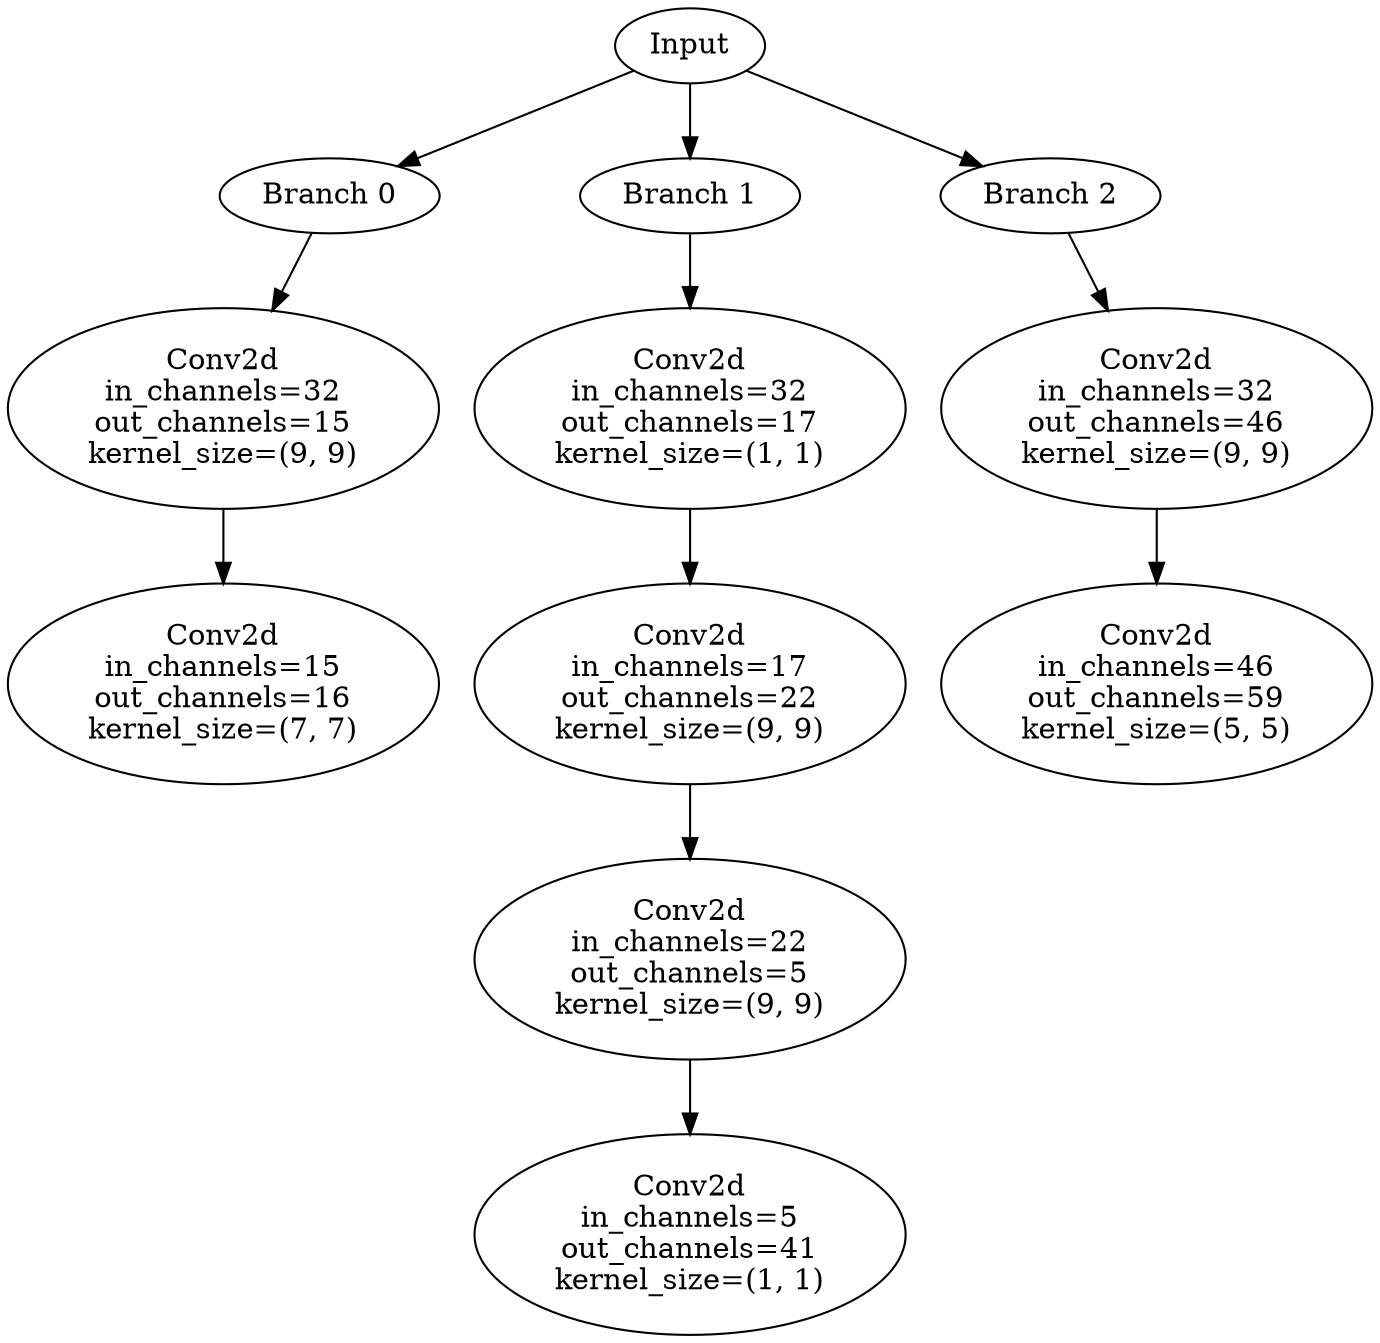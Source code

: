 // Inception Module - Coral 5
digraph {
	Input [label=Input]
	Branch_0 [label="Branch 0"]
	Input -> Branch_0
	Branch_0_Layer_0 [label="Conv2d
in_channels=32
out_channels=15
kernel_size=(9, 9)"]
	Branch_0 -> Branch_0_Layer_0
	Branch_0_Layer_1 [label="Conv2d
in_channels=15
out_channels=16
kernel_size=(7, 7)"]
	Branch_0_Layer_0 -> Branch_0_Layer_1
	Branch_1 [label="Branch 1"]
	Input -> Branch_1
	Branch_1_Layer_0 [label="Conv2d
in_channels=32
out_channels=17
kernel_size=(1, 1)"]
	Branch_1 -> Branch_1_Layer_0
	Branch_1_Layer_1 [label="Conv2d
in_channels=17
out_channels=22
kernel_size=(9, 9)"]
	Branch_1_Layer_0 -> Branch_1_Layer_1
	Branch_1_Layer_2 [label="Conv2d
in_channels=22
out_channels=5
kernel_size=(9, 9)"]
	Branch_1_Layer_1 -> Branch_1_Layer_2
	Branch_1_Layer_3 [label="Conv2d
in_channels=5
out_channels=41
kernel_size=(1, 1)"]
	Branch_1_Layer_2 -> Branch_1_Layer_3
	Branch_2 [label="Branch 2"]
	Input -> Branch_2
	Branch_2_Layer_0 [label="Conv2d
in_channels=32
out_channels=46
kernel_size=(9, 9)"]
	Branch_2 -> Branch_2_Layer_0
	Branch_2_Layer_1 [label="Conv2d
in_channels=46
out_channels=59
kernel_size=(5, 5)"]
	Branch_2_Layer_0 -> Branch_2_Layer_1
}
